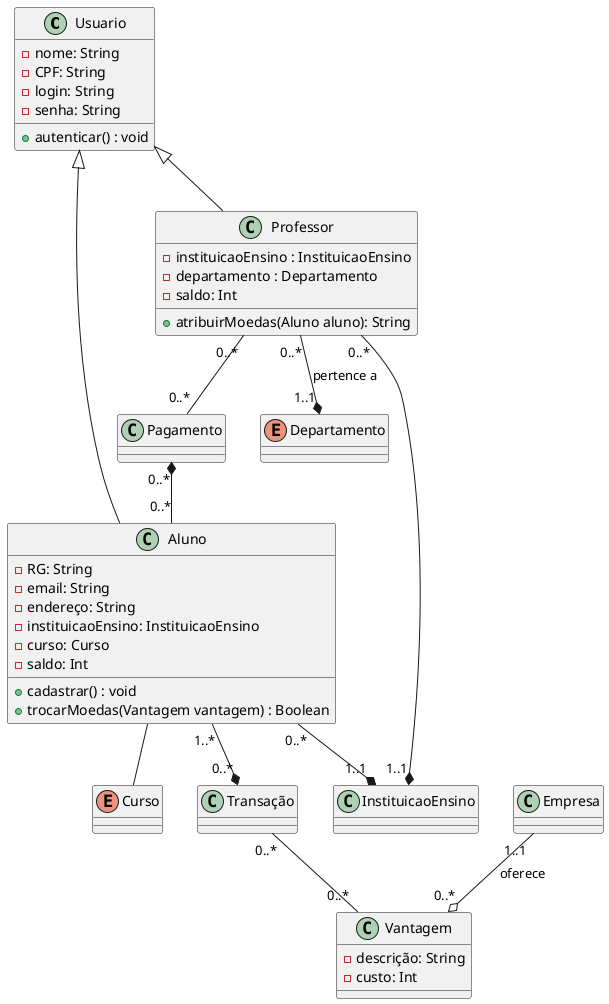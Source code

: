 @startuml diagrama de classes
'https://plantuml.com/class-diagram

Usuario <|-- Aluno
Usuario <|-- Professor
Aluno "0..*" --* "1..1" InstituicaoEnsino
Aluno -- Curso
Aluno "1..*"--* "0..*" Transação
Transação "0..*" -- "0..*" Vantagem
Professor "0..*" -- "0..*" Pagamento
Pagamento "0..*" *-- "0..*" Aluno
Professor "0..*" --* "1..1" InstituicaoEnsino
Professor "0..*" --* "1..1" Departamento : pertence a
Empresa "1..1" --o "0..*" Vantagem : oferece

class Usuario {
    - nome: String
    - CPF: String
    - login: String
    - senha: String
    + autenticar() : void
}

class Aluno{
    - RG: String
    - email: String
    - endereço: String
    - instituicaoEnsino: InstituicaoEnsino
    - curso: Curso
    - saldo: Int
    + cadastrar() : void
    + trocarMoedas(Vantagem vantagem) : Boolean
}

class Professor{
    - instituicaoEnsino : InstituicaoEnsino
    - departamento : Departamento
    - saldo: Int
    + atribuirMoedas(Aluno aluno): String
}



class Empresa{}
class InstituicaoEnsino{}
class Vantagem {
    -descrição: String
    -custo: Int
}

enum Curso {}
enum Departamento {}

@enduml